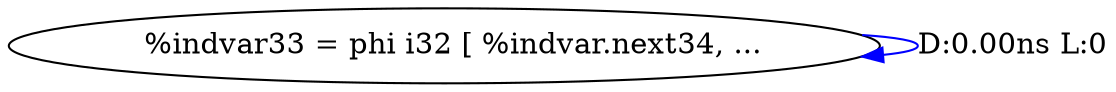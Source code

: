digraph {
Node0x41d7fb0[label="  %indvar33 = phi i32 [ %indvar.next34, ..."];
Node0x41d7fb0 -> Node0x41d7fb0[label="D:0.00ns L:0",color=blue];
}
